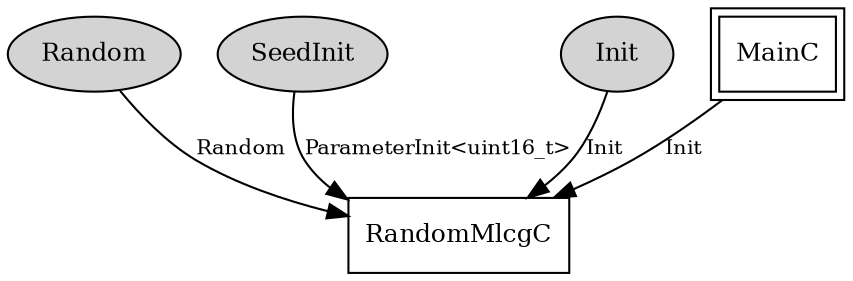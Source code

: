 digraph "tos.system.RandomC" {
  n0x40c35978 [shape=ellipse, style=filled, label="Random", fontsize=12];
  "RandomMlcgC" [fontsize=12, shape=box, URL="../chtml/tos.system.RandomMlcgC.html"];
  n0x40c350b8 [shape=ellipse, style=filled, label="SeedInit", fontsize=12];
  "RandomMlcgC" [fontsize=12, shape=box, URL="../chtml/tos.system.RandomMlcgC.html"];
  n0x40c39e38 [shape=ellipse, style=filled, label="Init", fontsize=12];
  "RandomMlcgC" [fontsize=12, shape=box, URL="../chtml/tos.system.RandomMlcgC.html"];
  "MainC" [fontsize=12, shape=box,peripheries=2, URL="../chtml/tos.system.MainC.html"];
  "n0x40c35978" -> "RandomMlcgC" [label="Random", URL="../ihtml/tos.interfaces.Random.html", fontsize=10];
  "n0x40c350b8" -> "RandomMlcgC" [label="ParameterInit<uint16_t>", URL="../ihtml/tos.interfaces.ParameterInit.html", fontsize=10];
  "n0x40c39e38" -> "RandomMlcgC" [label="Init", URL="../ihtml/tos.interfaces.Init.html", fontsize=10];
  "MainC" -> "RandomMlcgC" [label="Init", URL="../ihtml/tos.interfaces.Init.html", fontsize=10];
}
